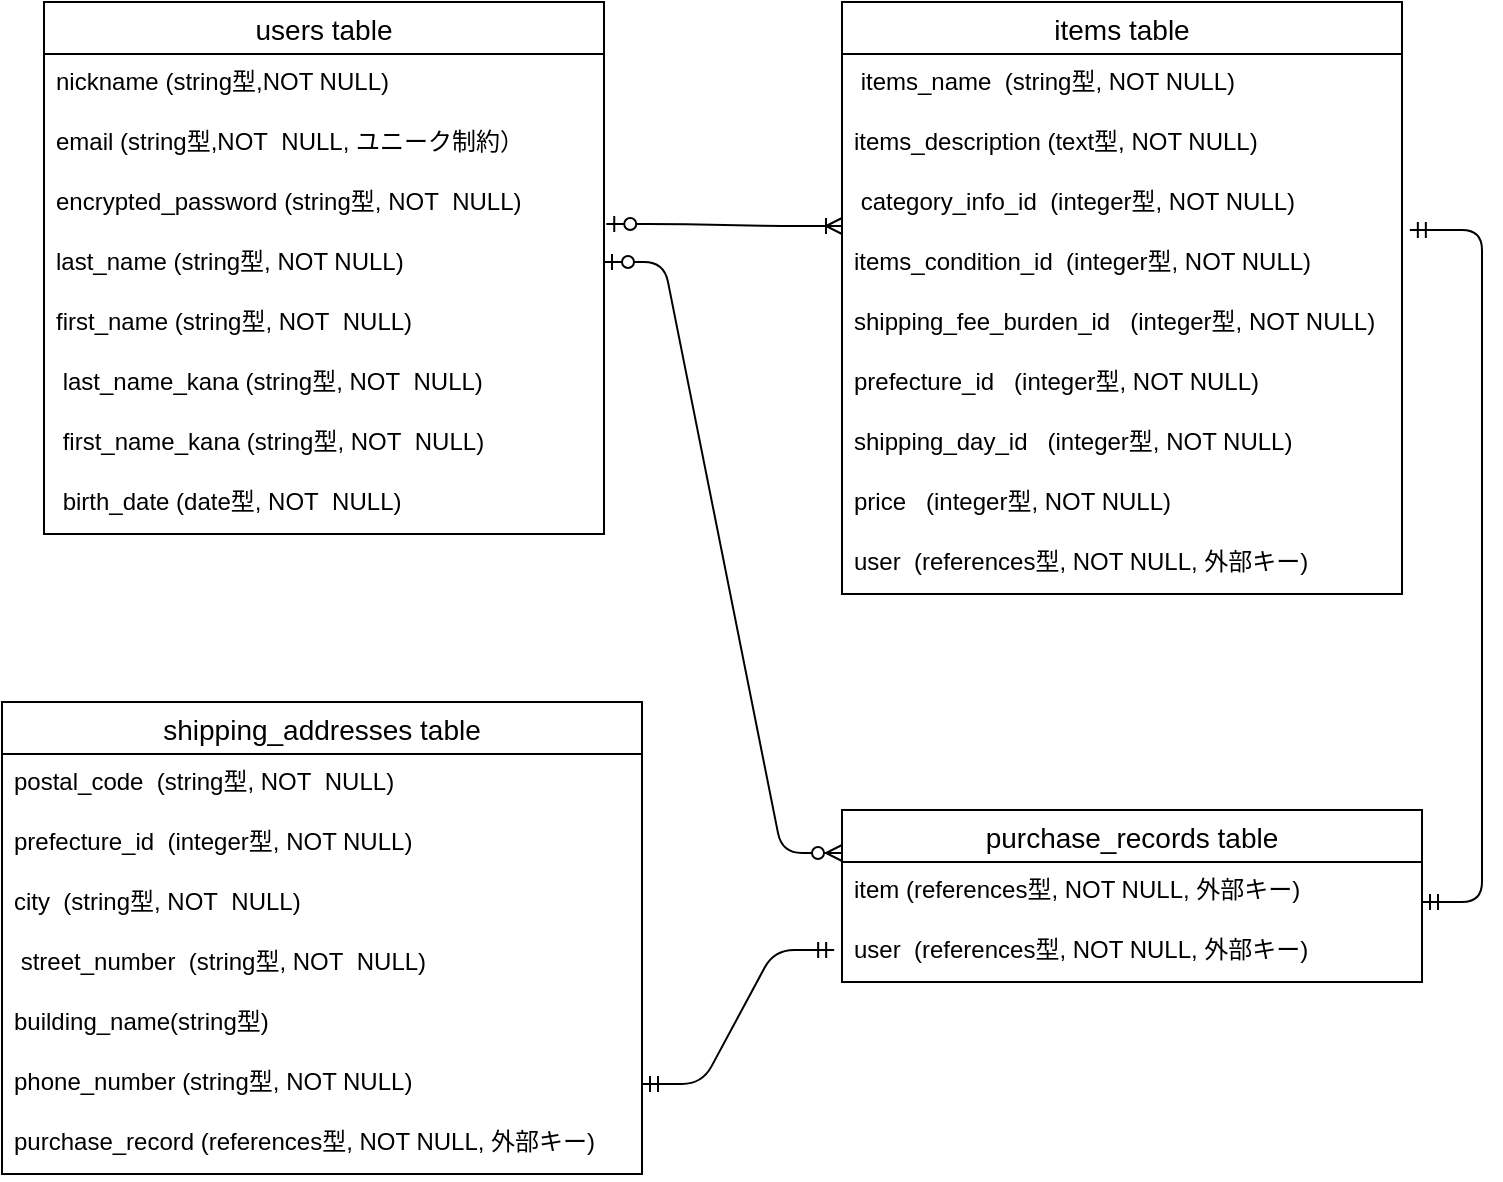 <mxfile>
    <diagram id="MxuC3IoGH4ojOCcU3gQt" name="ページ1">
        <mxGraphModel dx="442" dy="630" grid="1" gridSize="10" guides="1" tooltips="1" connect="1" arrows="1" fold="1" page="1" pageScale="1" pageWidth="827" pageHeight="1169" math="0" shadow="0">
            <root>
                <mxCell id="0"/>
                <mxCell id="1" parent="0"/>
                <mxCell id="yUhPNyZuzkluN0zfqJiq-1" value="users table" style="swimlane;fontStyle=0;childLayout=stackLayout;horizontal=1;startSize=26;horizontalStack=0;resizeParent=1;resizeParentMax=0;resizeLast=0;collapsible=1;marginBottom=0;align=center;fontSize=14;" parent="1" vertex="1">
                    <mxGeometry x="41" y="70" width="280" height="266" as="geometry"/>
                </mxCell>
                <mxCell id="yUhPNyZuzkluN0zfqJiq-2" value="nickname (string型,NOT NULL)" style="text;strokeColor=none;fillColor=none;spacingLeft=4;spacingRight=4;overflow=hidden;rotatable=0;points=[[0,0.5],[1,0.5]];portConstraint=eastwest;fontSize=12;" parent="yUhPNyZuzkluN0zfqJiq-1" vertex="1">
                    <mxGeometry y="26" width="280" height="30" as="geometry"/>
                </mxCell>
                <mxCell id="yUhPNyZuzkluN0zfqJiq-3" value="email (string型,NOT  NULL, ユニーク制約）&#10;" style="text;strokeColor=none;fillColor=none;spacingLeft=4;spacingRight=4;overflow=hidden;rotatable=0;points=[[0,0.5],[1,0.5]];portConstraint=eastwest;fontSize=12;" parent="yUhPNyZuzkluN0zfqJiq-1" vertex="1">
                    <mxGeometry y="56" width="280" height="30" as="geometry"/>
                </mxCell>
                <mxCell id="yUhPNyZuzkluN0zfqJiq-11" value="encrypted_password (string型, NOT  NULL)&#10;" style="text;strokeColor=none;fillColor=none;spacingLeft=4;spacingRight=4;overflow=hidden;rotatable=0;points=[[0,0.5],[1,0.5]];portConstraint=eastwest;fontSize=12;" parent="yUhPNyZuzkluN0zfqJiq-1" vertex="1">
                    <mxGeometry y="86" width="280" height="30" as="geometry"/>
                </mxCell>
                <mxCell id="yUhPNyZuzkluN0zfqJiq-17" value="last_name (string型, NOT NULL)" style="text;strokeColor=none;fillColor=none;spacingLeft=4;spacingRight=4;overflow=hidden;rotatable=0;points=[[0,0.5],[1,0.5]];portConstraint=eastwest;fontSize=12;" parent="yUhPNyZuzkluN0zfqJiq-1" vertex="1">
                    <mxGeometry y="116" width="280" height="30" as="geometry"/>
                </mxCell>
                <mxCell id="yUhPNyZuzkluN0zfqJiq-18" value="first_name (string型, NOT  NULL)&#10;" style="text;strokeColor=none;fillColor=none;spacingLeft=4;spacingRight=4;overflow=hidden;rotatable=0;points=[[0,0.5],[1,0.5]];portConstraint=eastwest;fontSize=12;" parent="yUhPNyZuzkluN0zfqJiq-1" vertex="1">
                    <mxGeometry y="146" width="280" height="30" as="geometry"/>
                </mxCell>
                <mxCell id="yUhPNyZuzkluN0zfqJiq-15" value=" last_name_kana (string型, NOT  NULL)&#10;" style="text;strokeColor=none;fillColor=none;spacingLeft=4;spacingRight=4;overflow=hidden;rotatable=0;points=[[0,0.5],[1,0.5]];portConstraint=eastwest;fontSize=12;" parent="yUhPNyZuzkluN0zfqJiq-1" vertex="1">
                    <mxGeometry y="176" width="280" height="30" as="geometry"/>
                </mxCell>
                <mxCell id="yUhPNyZuzkluN0zfqJiq-19" value=" first_name_kana (string型, NOT  NULL)&#10;" style="text;strokeColor=none;fillColor=none;spacingLeft=4;spacingRight=4;overflow=hidden;rotatable=0;points=[[0,0.5],[1,0.5]];portConstraint=eastwest;fontSize=12;" parent="yUhPNyZuzkluN0zfqJiq-1" vertex="1">
                    <mxGeometry y="206" width="280" height="30" as="geometry"/>
                </mxCell>
                <mxCell id="yUhPNyZuzkluN0zfqJiq-13" value=" birth_date (date型, NOT  NULL)&#10;" style="text;strokeColor=none;fillColor=none;spacingLeft=4;spacingRight=4;overflow=hidden;rotatable=0;points=[[0,0.5],[1,0.5]];portConstraint=eastwest;fontSize=12;" parent="yUhPNyZuzkluN0zfqJiq-1" vertex="1">
                    <mxGeometry y="236" width="280" height="30" as="geometry"/>
                </mxCell>
                <mxCell id="yUhPNyZuzkluN0zfqJiq-20" value="items table" style="swimlane;fontStyle=0;childLayout=stackLayout;horizontal=1;startSize=26;horizontalStack=0;resizeParent=1;resizeParentMax=0;resizeLast=0;collapsible=1;marginBottom=0;align=center;fontSize=14;" parent="1" vertex="1">
                    <mxGeometry x="440" y="70" width="280" height="296" as="geometry"/>
                </mxCell>
                <mxCell id="yUhPNyZuzkluN0zfqJiq-24" value=" items_name  (string型, NOT NULL)" style="text;strokeColor=none;fillColor=none;spacingLeft=4;spacingRight=4;overflow=hidden;rotatable=0;points=[[0,0.5],[1,0.5]];portConstraint=eastwest;fontSize=12;" parent="yUhPNyZuzkluN0zfqJiq-20" vertex="1">
                    <mxGeometry y="26" width="280" height="30" as="geometry"/>
                </mxCell>
                <mxCell id="yUhPNyZuzkluN0zfqJiq-25" value="items_description (text型, NOT NULL)" style="text;strokeColor=none;fillColor=none;spacingLeft=4;spacingRight=4;overflow=hidden;rotatable=0;points=[[0,0.5],[1,0.5]];portConstraint=eastwest;fontSize=12;" parent="yUhPNyZuzkluN0zfqJiq-20" vertex="1">
                    <mxGeometry y="56" width="280" height="30" as="geometry"/>
                </mxCell>
                <mxCell id="yUhPNyZuzkluN0zfqJiq-22" value=" category_info_id  (integer型, NOT NULL)" style="text;strokeColor=none;fillColor=none;spacingLeft=4;spacingRight=4;overflow=hidden;rotatable=0;points=[[0,0.5],[1,0.5]];portConstraint=eastwest;fontSize=12;" parent="yUhPNyZuzkluN0zfqJiq-20" vertex="1">
                    <mxGeometry y="86" width="280" height="30" as="geometry"/>
                </mxCell>
                <mxCell id="yUhPNyZuzkluN0zfqJiq-23" value="items_condition_id  (integer型, NOT NULL)" style="text;strokeColor=none;fillColor=none;spacingLeft=4;spacingRight=4;overflow=hidden;rotatable=0;points=[[0,0.5],[1,0.5]];portConstraint=eastwest;fontSize=12;" parent="yUhPNyZuzkluN0zfqJiq-20" vertex="1">
                    <mxGeometry y="116" width="280" height="30" as="geometry"/>
                </mxCell>
                <mxCell id="6" value="shipping_fee_burden_id   (integer型, NOT NULL)" style="text;strokeColor=none;fillColor=none;spacingLeft=4;spacingRight=4;overflow=hidden;rotatable=0;points=[[0,0.5],[1,0.5]];portConstraint=eastwest;fontSize=12;" vertex="1" parent="yUhPNyZuzkluN0zfqJiq-20">
                    <mxGeometry y="146" width="280" height="30" as="geometry"/>
                </mxCell>
                <mxCell id="4" value="prefecture_id   (integer型, NOT NULL)" style="text;strokeColor=none;fillColor=none;spacingLeft=4;spacingRight=4;overflow=hidden;rotatable=0;points=[[0,0.5],[1,0.5]];portConstraint=eastwest;fontSize=12;" vertex="1" parent="yUhPNyZuzkluN0zfqJiq-20">
                    <mxGeometry y="176" width="280" height="30" as="geometry"/>
                </mxCell>
                <mxCell id="5" value="shipping_day_id   (integer型, NOT NULL)" style="text;strokeColor=none;fillColor=none;spacingLeft=4;spacingRight=4;overflow=hidden;rotatable=0;points=[[0,0.5],[1,0.5]];portConstraint=eastwest;fontSize=12;" vertex="1" parent="yUhPNyZuzkluN0zfqJiq-20">
                    <mxGeometry y="206" width="280" height="30" as="geometry"/>
                </mxCell>
                <mxCell id="3" value="price   (integer型, NOT NULL)" style="text;strokeColor=none;fillColor=none;spacingLeft=4;spacingRight=4;overflow=hidden;rotatable=0;points=[[0,0.5],[1,0.5]];portConstraint=eastwest;fontSize=12;" vertex="1" parent="yUhPNyZuzkluN0zfqJiq-20">
                    <mxGeometry y="236" width="280" height="30" as="geometry"/>
                </mxCell>
                <mxCell id="2" value="user  (references型, NOT NULL, 外部キー)" style="text;strokeColor=none;fillColor=none;spacingLeft=4;spacingRight=4;overflow=hidden;rotatable=0;points=[[0,0.5],[1,0.5]];portConstraint=eastwest;fontSize=12;" vertex="1" parent="yUhPNyZuzkluN0zfqJiq-20">
                    <mxGeometry y="266" width="280" height="30" as="geometry"/>
                </mxCell>
                <mxCell id="yUhPNyZuzkluN0zfqJiq-26" value="purchase_records table" style="swimlane;fontStyle=0;childLayout=stackLayout;horizontal=1;startSize=26;horizontalStack=0;resizeParent=1;resizeParentMax=0;resizeLast=0;collapsible=1;marginBottom=0;align=center;fontSize=14;" parent="1" vertex="1">
                    <mxGeometry x="440" y="474" width="290" height="86" as="geometry"/>
                </mxCell>
                <mxCell id="yUhPNyZuzkluN0zfqJiq-30" value="shipping_addresses table" style="swimlane;fontStyle=0;childLayout=stackLayout;horizontal=1;startSize=26;horizontalStack=0;resizeParent=1;resizeParentMax=0;resizeLast=0;collapsible=1;marginBottom=0;align=center;fontSize=14;" parent="1" vertex="1">
                    <mxGeometry x="20" y="420" width="320" height="236" as="geometry"/>
                </mxCell>
                <mxCell id="8" value="postal_code  (string型, NOT  NULL)&#10;" style="text;strokeColor=none;fillColor=none;spacingLeft=4;spacingRight=4;overflow=hidden;rotatable=0;points=[[0,0.5],[1,0.5]];portConstraint=eastwest;fontSize=12;" vertex="1" parent="yUhPNyZuzkluN0zfqJiq-30">
                    <mxGeometry y="26" width="320" height="30" as="geometry"/>
                </mxCell>
                <mxCell id="9" value="prefecture_id  (integer型, NOT NULL)" style="text;strokeColor=none;fillColor=none;spacingLeft=4;spacingRight=4;overflow=hidden;rotatable=0;points=[[0,0.5],[1,0.5]];portConstraint=eastwest;fontSize=12;" vertex="1" parent="yUhPNyZuzkluN0zfqJiq-30">
                    <mxGeometry y="56" width="320" height="30" as="geometry"/>
                </mxCell>
                <mxCell id="10" value="city  (string型, NOT  NULL)&#10;" style="text;strokeColor=none;fillColor=none;spacingLeft=4;spacingRight=4;overflow=hidden;rotatable=0;points=[[0,0.5],[1,0.5]];portConstraint=eastwest;fontSize=12;" vertex="1" parent="yUhPNyZuzkluN0zfqJiq-30">
                    <mxGeometry y="86" width="320" height="30" as="geometry"/>
                </mxCell>
                <mxCell id="11" value=" street_number  (string型, NOT  NULL)&#10;" style="text;strokeColor=none;fillColor=none;spacingLeft=4;spacingRight=4;overflow=hidden;rotatable=0;points=[[0,0.5],[1,0.5]];portConstraint=eastwest;fontSize=12;" vertex="1" parent="yUhPNyZuzkluN0zfqJiq-30">
                    <mxGeometry y="116" width="320" height="30" as="geometry"/>
                </mxCell>
                <mxCell id="13" value="building_name(string型)" style="text;strokeColor=none;fillColor=none;spacingLeft=4;spacingRight=4;overflow=hidden;rotatable=0;points=[[0,0.5],[1,0.5]];portConstraint=eastwest;fontSize=12;" vertex="1" parent="yUhPNyZuzkluN0zfqJiq-30">
                    <mxGeometry y="146" width="320" height="30" as="geometry"/>
                </mxCell>
                <mxCell id="yUhPNyZuzkluN0zfqJiq-33" value="phone_number (string型, NOT NULL)" style="text;strokeColor=none;fillColor=none;spacingLeft=4;spacingRight=4;overflow=hidden;rotatable=0;points=[[0,0.5],[1,0.5]];portConstraint=eastwest;fontSize=12;" parent="yUhPNyZuzkluN0zfqJiq-30" vertex="1">
                    <mxGeometry y="176" width="320" height="30" as="geometry"/>
                </mxCell>
                <mxCell id="yUhPNyZuzkluN0zfqJiq-31" value="purchase_record (references型, NOT NULL, 外部キー)" style="text;strokeColor=none;fillColor=none;spacingLeft=4;spacingRight=4;overflow=hidden;rotatable=0;points=[[0,0.5],[1,0.5]];portConstraint=eastwest;fontSize=12;" parent="yUhPNyZuzkluN0zfqJiq-30" vertex="1">
                    <mxGeometry y="206" width="320" height="30" as="geometry"/>
                </mxCell>
                <mxCell id="yUhPNyZuzkluN0zfqJiq-34" value="" style="edgeStyle=entityRelationEdgeStyle;fontSize=12;html=1;endArrow=ERoneToMany;startArrow=ERzeroToOne;exitX=1.004;exitY=0.833;exitDx=0;exitDy=0;exitPerimeter=0;" parent="1" source="yUhPNyZuzkluN0zfqJiq-11" edge="1">
                    <mxGeometry width="100" height="100" relative="1" as="geometry">
                        <mxPoint x="330" y="180" as="sourcePoint"/>
                        <mxPoint x="440" y="182" as="targetPoint"/>
                    </mxGeometry>
                </mxCell>
                <mxCell id="yUhPNyZuzkluN0zfqJiq-37" value="" style="edgeStyle=entityRelationEdgeStyle;fontSize=12;html=1;endArrow=ERzeroToMany;startArrow=ERzeroToOne;entryX=0;entryY=0.25;entryDx=0;entryDy=0;" parent="1" edge="1" target="yUhPNyZuzkluN0zfqJiq-26">
                    <mxGeometry width="100" height="100" relative="1" as="geometry">
                        <mxPoint x="321" y="200" as="sourcePoint"/>
                        <mxPoint x="440" y="400" as="targetPoint"/>
                    </mxGeometry>
                </mxCell>
                <mxCell id="yUhPNyZuzkluN0zfqJiq-38" value="" style="edgeStyle=entityRelationEdgeStyle;fontSize=12;html=1;endArrow=ERmandOne;startArrow=ERmandOne;entryX=1.014;entryY=-0.067;entryDx=0;entryDy=0;entryPerimeter=0;" parent="1" target="yUhPNyZuzkluN0zfqJiq-23" edge="1">
                    <mxGeometry width="100" height="100" relative="1" as="geometry">
                        <mxPoint x="730" y="520" as="sourcePoint"/>
                        <mxPoint x="790" y="200" as="targetPoint"/>
                    </mxGeometry>
                </mxCell>
                <mxCell id="yUhPNyZuzkluN0zfqJiq-39" value="" style="edgeStyle=entityRelationEdgeStyle;fontSize=12;html=1;endArrow=ERmandOne;startArrow=ERmandOne;exitX=1;exitY=0.5;exitDx=0;exitDy=0;entryX=-0.014;entryY=0.733;entryDx=0;entryDy=0;entryPerimeter=0;" parent="1" source="yUhPNyZuzkluN0zfqJiq-33" edge="1" target="yUhPNyZuzkluN0zfqJiq-29">
                    <mxGeometry width="100" height="100" relative="1" as="geometry">
                        <mxPoint x="340" y="520" as="sourcePoint"/>
                        <mxPoint x="440" y="420" as="targetPoint"/>
                    </mxGeometry>
                </mxCell>
                <mxCell id="yUhPNyZuzkluN0zfqJiq-29" value="item (references型, NOT NULL, 外部キー)" style="text;strokeColor=none;fillColor=none;spacingLeft=4;spacingRight=4;overflow=hidden;rotatable=0;points=[[0,0.5],[1,0.5]];portConstraint=eastwest;fontSize=12;" parent="1" vertex="1">
                    <mxGeometry x="440" y="500" width="280" height="60" as="geometry"/>
                </mxCell>
                <mxCell id="7" value="user  (references型, NOT NULL, 外部キー)" style="text;strokeColor=none;fillColor=none;spacingLeft=4;spacingRight=4;overflow=hidden;rotatable=0;points=[[0,0.5],[1,0.5]];portConstraint=eastwest;fontSize=12;" vertex="1" parent="1">
                    <mxGeometry x="440" y="530" width="290" height="30" as="geometry"/>
                </mxCell>
            </root>
        </mxGraphModel>
    </diagram>
</mxfile>